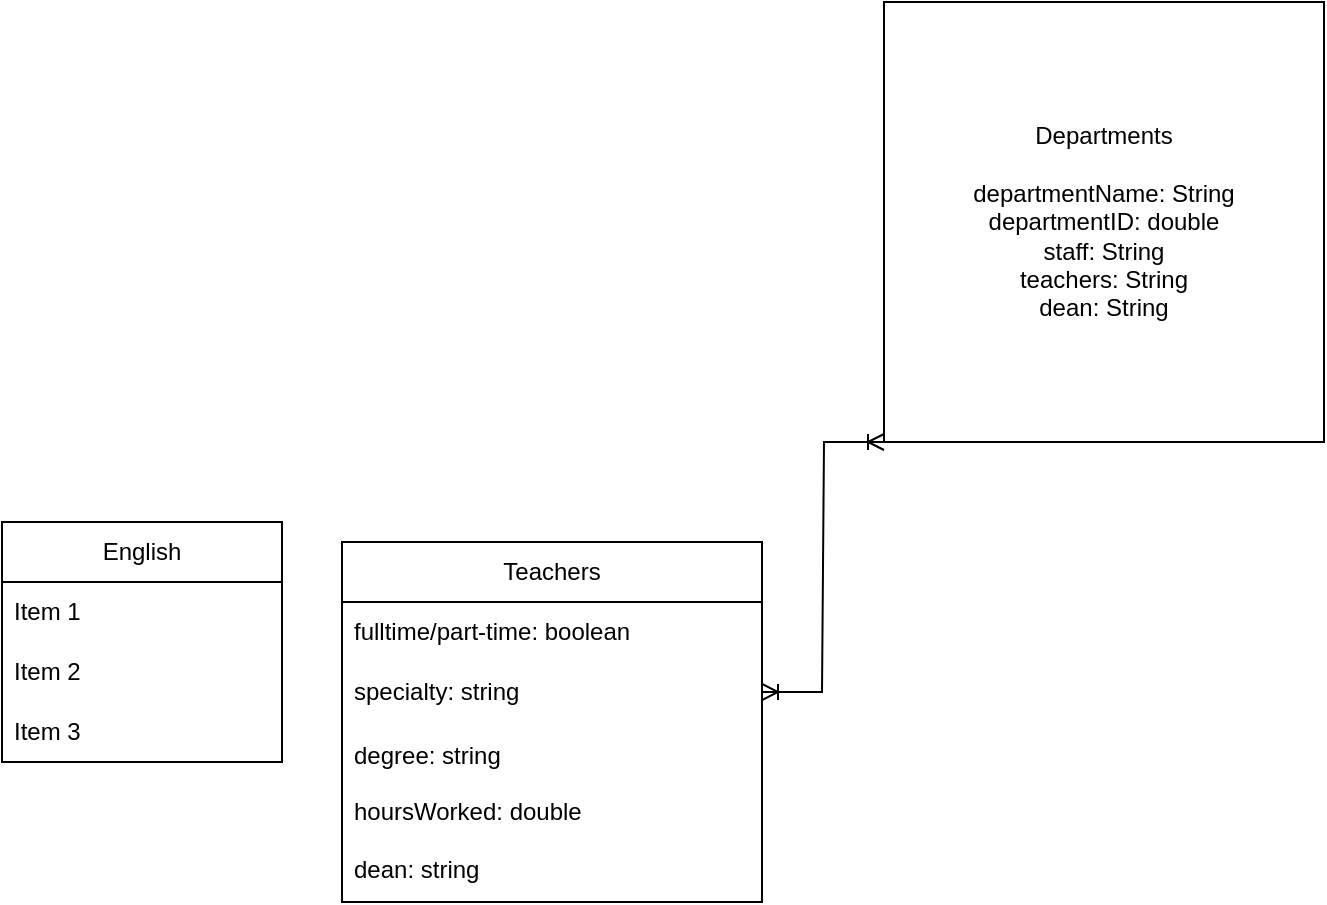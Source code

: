 <mxfile version="20.8.23" type="github">
  <diagram name="Page-1" id="r-zxOY5rzY7_ZMFZ65QF">
    <mxGraphModel dx="645" dy="563" grid="1" gridSize="10" guides="1" tooltips="1" connect="1" arrows="1" fold="1" page="1" pageScale="1" pageWidth="850" pageHeight="1100" math="0" shadow="0">
      <root>
        <mxCell id="0" />
        <mxCell id="1" parent="0" />
        <mxCell id="WHbsActgOW3zRtFnGw57-18" value="English" style="swimlane;fontStyle=0;childLayout=stackLayout;horizontal=1;startSize=30;horizontalStack=0;resizeParent=1;resizeParentMax=0;resizeLast=0;collapsible=1;marginBottom=0;whiteSpace=wrap;html=1;" vertex="1" parent="1">
          <mxGeometry x="60" y="280" width="140" height="120" as="geometry" />
        </mxCell>
        <mxCell id="WHbsActgOW3zRtFnGw57-19" value="Item 1" style="text;strokeColor=none;fillColor=none;align=left;verticalAlign=middle;spacingLeft=4;spacingRight=4;overflow=hidden;points=[[0,0.5],[1,0.5]];portConstraint=eastwest;rotatable=0;whiteSpace=wrap;html=1;" vertex="1" parent="WHbsActgOW3zRtFnGw57-18">
          <mxGeometry y="30" width="140" height="30" as="geometry" />
        </mxCell>
        <mxCell id="WHbsActgOW3zRtFnGw57-20" value="Item 2" style="text;strokeColor=none;fillColor=none;align=left;verticalAlign=middle;spacingLeft=4;spacingRight=4;overflow=hidden;points=[[0,0.5],[1,0.5]];portConstraint=eastwest;rotatable=0;whiteSpace=wrap;html=1;" vertex="1" parent="WHbsActgOW3zRtFnGw57-18">
          <mxGeometry y="60" width="140" height="30" as="geometry" />
        </mxCell>
        <mxCell id="WHbsActgOW3zRtFnGw57-21" value="Item 3" style="text;strokeColor=none;fillColor=none;align=left;verticalAlign=middle;spacingLeft=4;spacingRight=4;overflow=hidden;points=[[0,0.5],[1,0.5]];portConstraint=eastwest;rotatable=0;whiteSpace=wrap;html=1;" vertex="1" parent="WHbsActgOW3zRtFnGw57-18">
          <mxGeometry y="90" width="140" height="30" as="geometry" />
        </mxCell>
        <mxCell id="WHbsActgOW3zRtFnGw57-32" value="Departments&lt;br&gt;&lt;br&gt;departmentName: String&lt;br&gt;departmentID: double&lt;br&gt;staff: String&lt;br&gt;teachers: String&lt;br&gt;dean: String" style="whiteSpace=wrap;html=1;aspect=fixed;" vertex="1" parent="1">
          <mxGeometry x="501" y="20" width="220" height="220" as="geometry" />
        </mxCell>
        <mxCell id="WHbsActgOW3zRtFnGw57-33" value="Teachers" style="swimlane;fontStyle=0;childLayout=stackLayout;horizontal=1;startSize=30;horizontalStack=0;resizeParent=1;resizeParentMax=0;resizeLast=0;collapsible=1;marginBottom=0;whiteSpace=wrap;html=1;" vertex="1" parent="1">
          <mxGeometry x="230" y="290" width="210" height="180" as="geometry">
            <mxRectangle x="270" y="300" width="90" height="30" as="alternateBounds" />
          </mxGeometry>
        </mxCell>
        <mxCell id="WHbsActgOW3zRtFnGw57-34" value="fulltime/part-time: boolean" style="text;strokeColor=none;fillColor=none;align=left;verticalAlign=middle;spacingLeft=4;spacingRight=4;overflow=hidden;points=[[0,0.5],[1,0.5]];portConstraint=eastwest;rotatable=0;whiteSpace=wrap;html=1;" vertex="1" parent="WHbsActgOW3zRtFnGw57-33">
          <mxGeometry y="30" width="210" height="30" as="geometry" />
        </mxCell>
        <mxCell id="WHbsActgOW3zRtFnGw57-35" value="specialty: string" style="text;strokeColor=none;fillColor=none;align=left;verticalAlign=middle;spacingLeft=4;spacingRight=4;overflow=hidden;points=[[0,0.5],[1,0.5]];portConstraint=eastwest;rotatable=0;whiteSpace=wrap;html=1;" vertex="1" parent="WHbsActgOW3zRtFnGw57-33">
          <mxGeometry y="60" width="210" height="30" as="geometry" />
        </mxCell>
        <mxCell id="WHbsActgOW3zRtFnGw57-36" value="degree: string&lt;br&gt;&lt;br&gt;hoursWorked: double&lt;br&gt;&lt;br&gt;dean: string" style="text;strokeColor=none;fillColor=none;align=left;verticalAlign=middle;spacingLeft=4;spacingRight=4;overflow=hidden;points=[[0,0.5],[1,0.5]];portConstraint=eastwest;rotatable=0;whiteSpace=wrap;html=1;" vertex="1" parent="WHbsActgOW3zRtFnGw57-33">
          <mxGeometry y="90" width="210" height="90" as="geometry" />
        </mxCell>
        <mxCell id="WHbsActgOW3zRtFnGw57-39" value="" style="edgeStyle=entityRelationEdgeStyle;fontSize=12;html=1;endArrow=ERoneToMany;startArrow=ERoneToMany;rounded=0;exitX=1;exitY=0.5;exitDx=0;exitDy=0;entryX=0;entryY=1;entryDx=0;entryDy=0;" edge="1" parent="1" source="WHbsActgOW3zRtFnGw57-35" target="WHbsActgOW3zRtFnGw57-32">
          <mxGeometry width="100" height="100" relative="1" as="geometry">
            <mxPoint x="590" y="340" as="sourcePoint" />
            <mxPoint x="640" y="250" as="targetPoint" />
          </mxGeometry>
        </mxCell>
      </root>
    </mxGraphModel>
  </diagram>
</mxfile>
